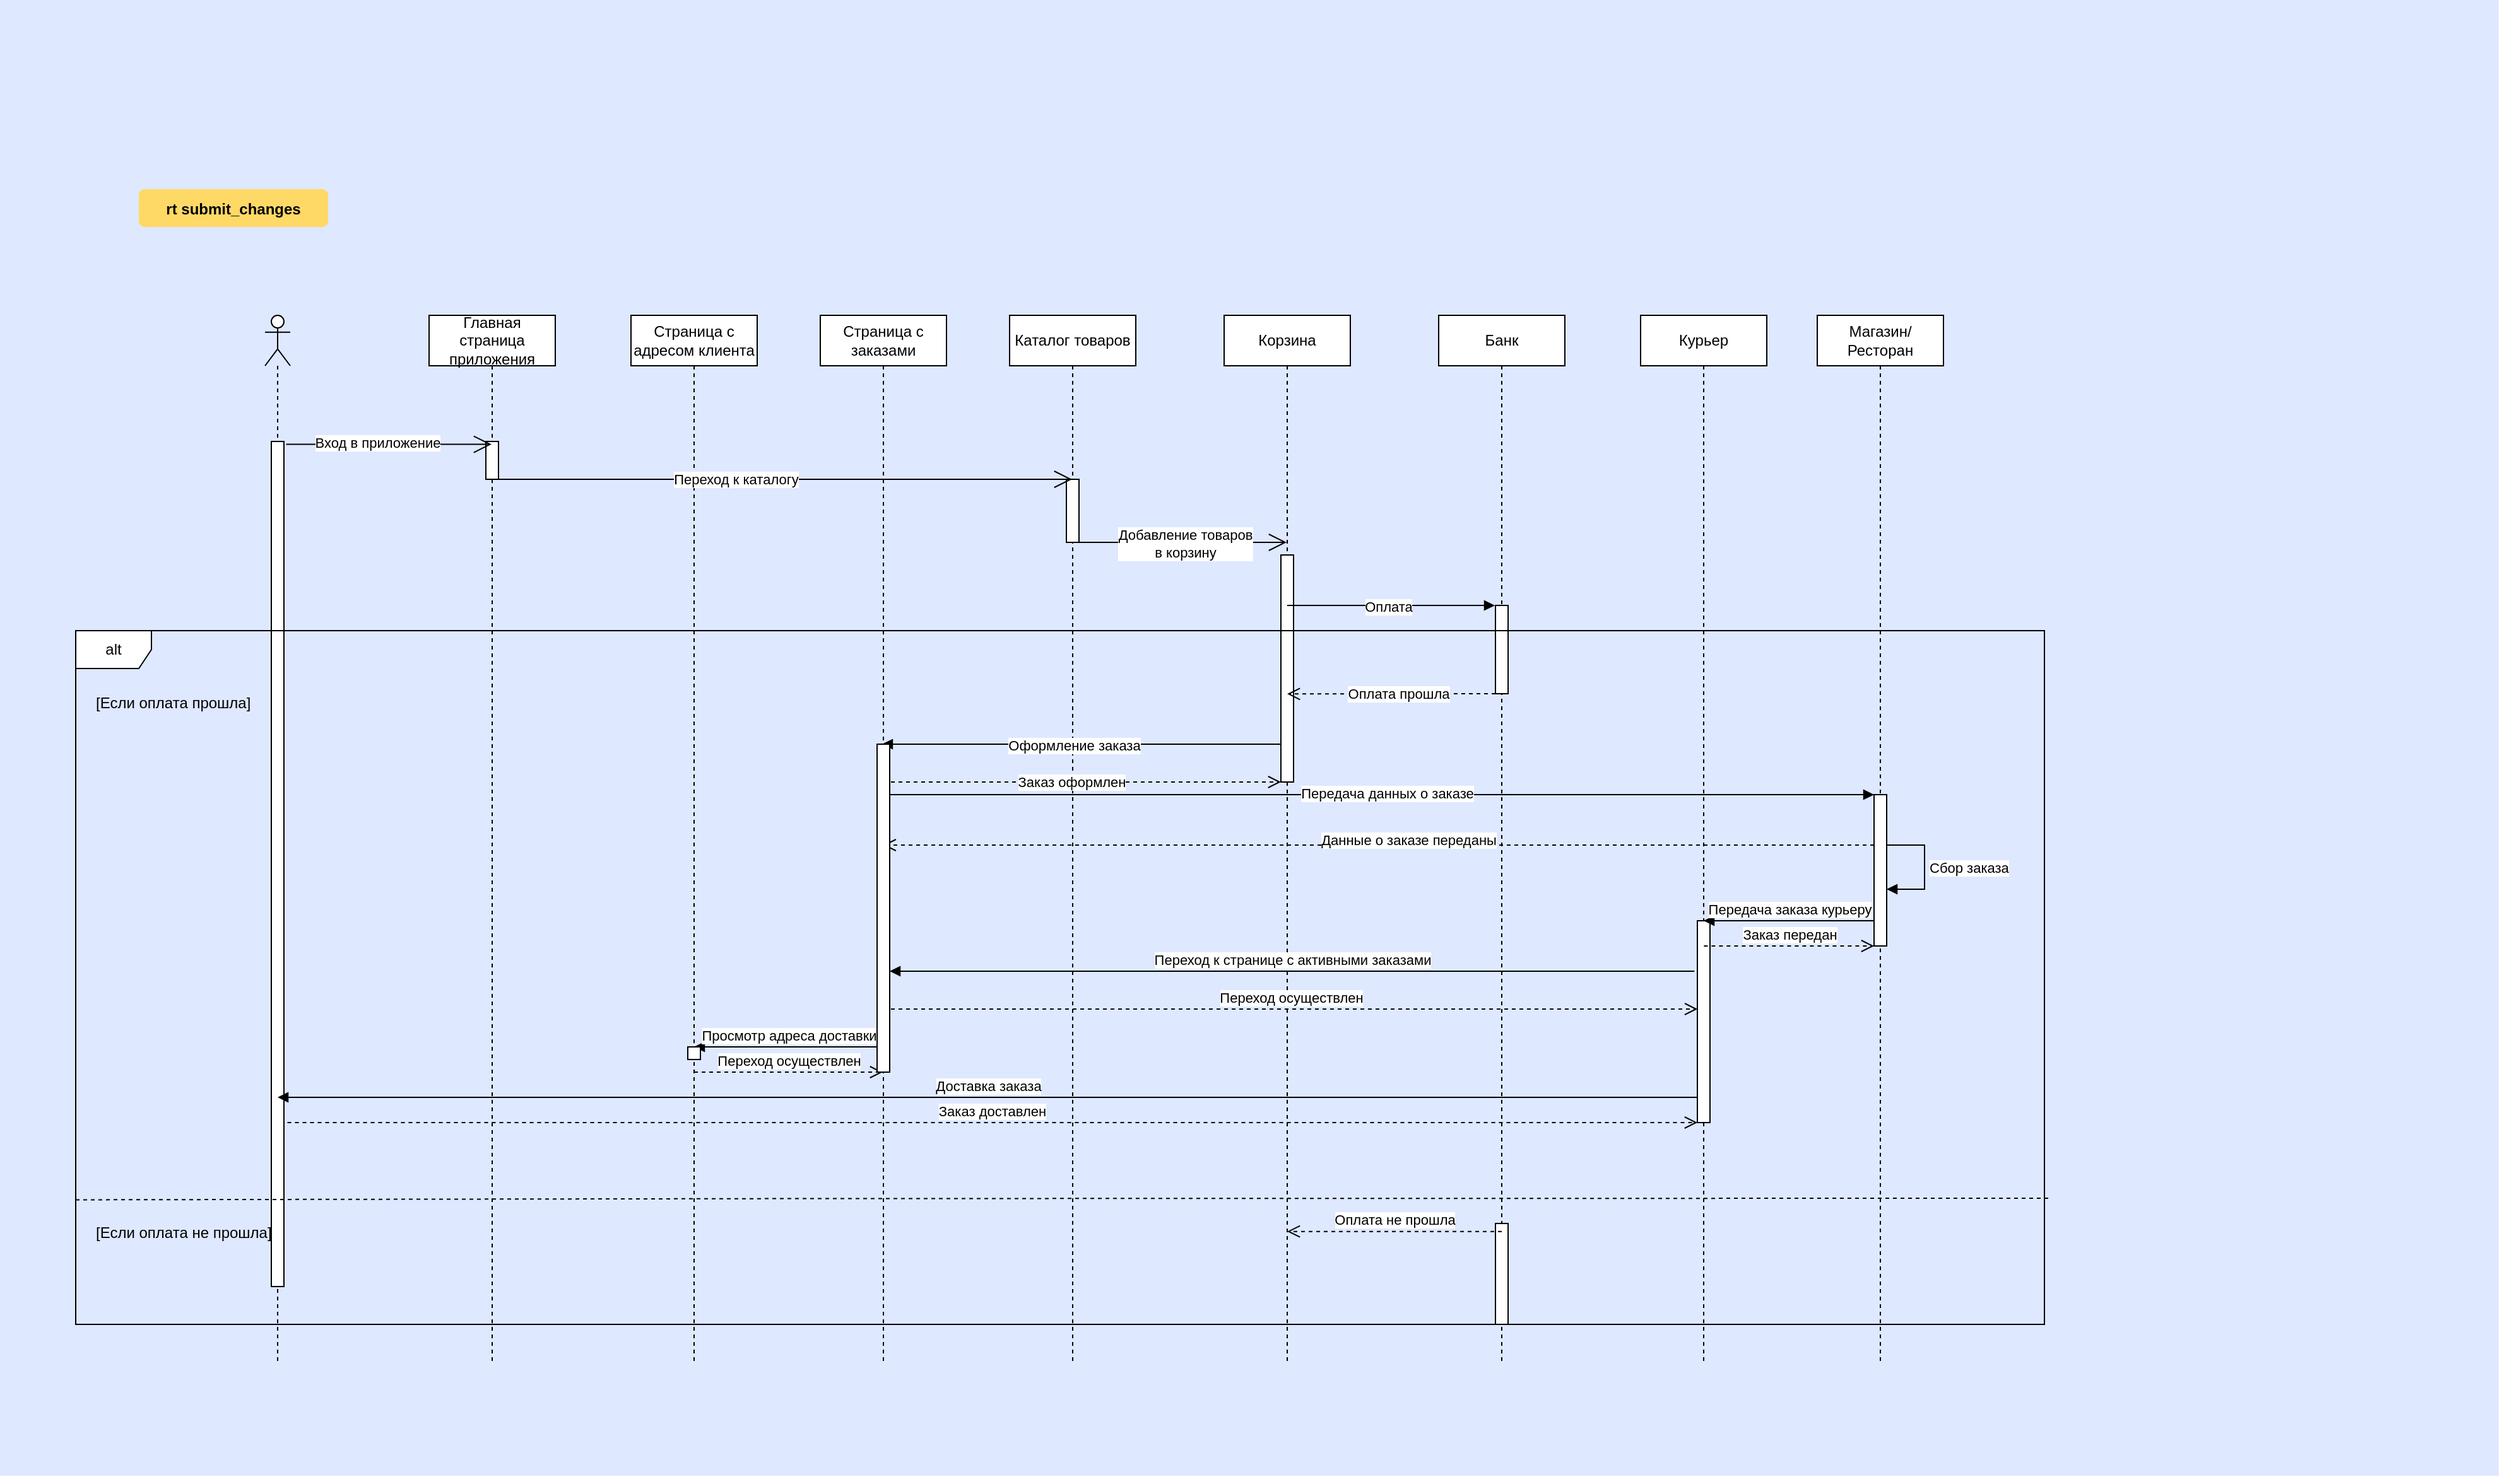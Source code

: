 <mxfile version="24.4.4" type="github">
  <diagram name="Page-1" id="9361dd3d-8414-5efd-6122-117bd74ce7a7">
    <mxGraphModel dx="729" dy="586" grid="1" gridSize="10" guides="1" tooltips="1" connect="1" arrows="1" fold="1" page="0" pageScale="1.5" pageWidth="826" pageHeight="1169" background="none" math="0" shadow="0">
      <root>
        <mxCell id="0" />
        <mxCell id="1" parent="0" />
        <mxCell id="69" value="" style="fillColor=#DEE8FF;strokeColor=none" parent="1" vertex="1">
          <mxGeometry x="-60" y="-130" width="1980" height="1170" as="geometry" />
        </mxCell>
        <mxCell id="71" value="rt submit_changes" style="rounded=1;fontStyle=1;fillColor=#FFD966;strokeColor=none" parent="1" vertex="1">
          <mxGeometry x="50" y="20" width="150" height="30" as="geometry" />
        </mxCell>
        <mxCell id="UPtsHk0D0u4_NF4o992L-101" value="Главная страница приложения" style="shape=umlLifeline;perimeter=lifelinePerimeter;whiteSpace=wrap;html=1;container=1;dropTarget=0;collapsible=0;recursiveResize=0;outlineConnect=0;portConstraint=eastwest;newEdgeStyle={&quot;curved&quot;:0,&quot;rounded&quot;:0};" parent="1" vertex="1">
          <mxGeometry x="280" y="120" width="100" height="830" as="geometry" />
        </mxCell>
        <mxCell id="_cgKuGow4p5AxRxBIo20-82" value="" style="html=1;points=[[0,0,0,0,5],[0,1,0,0,-5],[1,0,0,0,5],[1,1,0,0,-5]];perimeter=orthogonalPerimeter;outlineConnect=0;targetShapes=umlLifeline;portConstraint=eastwest;newEdgeStyle={&quot;curved&quot;:0,&quot;rounded&quot;:0};" vertex="1" parent="UPtsHk0D0u4_NF4o992L-101">
          <mxGeometry x="45" y="100" width="10" height="30" as="geometry" />
        </mxCell>
        <mxCell id="UPtsHk0D0u4_NF4o992L-102" value="Каталог товаров" style="shape=umlLifeline;perimeter=lifelinePerimeter;whiteSpace=wrap;html=1;container=1;dropTarget=0;collapsible=0;recursiveResize=0;outlineConnect=0;portConstraint=eastwest;newEdgeStyle={&quot;curved&quot;:0,&quot;rounded&quot;:0};" parent="1" vertex="1">
          <mxGeometry x="740" y="120" width="100" height="830" as="geometry" />
        </mxCell>
        <mxCell id="_cgKuGow4p5AxRxBIo20-85" value="" style="html=1;points=[[0,0,0,0,5],[0,1,0,0,-5],[1,0,0,0,5],[1,1,0,0,-5]];perimeter=orthogonalPerimeter;outlineConnect=0;targetShapes=umlLifeline;portConstraint=eastwest;newEdgeStyle={&quot;curved&quot;:0,&quot;rounded&quot;:0};" vertex="1" parent="UPtsHk0D0u4_NF4o992L-102">
          <mxGeometry x="45" y="130" width="10" height="50" as="geometry" />
        </mxCell>
        <mxCell id="UPtsHk0D0u4_NF4o992L-103" value="Корзина" style="shape=umlLifeline;perimeter=lifelinePerimeter;whiteSpace=wrap;html=1;container=1;dropTarget=0;collapsible=0;recursiveResize=0;outlineConnect=0;portConstraint=eastwest;newEdgeStyle={&quot;curved&quot;:0,&quot;rounded&quot;:0};" parent="1" vertex="1">
          <mxGeometry x="910" y="120" width="100" height="830" as="geometry" />
        </mxCell>
        <mxCell id="_cgKuGow4p5AxRxBIo20-86" value="" style="html=1;points=[[0,0,0,0,5],[0,1,0,0,-5],[1,0,0,0,5],[1,1,0,0,-5]];perimeter=orthogonalPerimeter;outlineConnect=0;targetShapes=umlLifeline;portConstraint=eastwest;newEdgeStyle={&quot;curved&quot;:0,&quot;rounded&quot;:0};" vertex="1" parent="UPtsHk0D0u4_NF4o992L-103">
          <mxGeometry x="45" y="190" width="10" height="180" as="geometry" />
        </mxCell>
        <mxCell id="UPtsHk0D0u4_NF4o992L-104" value="Банк" style="shape=umlLifeline;perimeter=lifelinePerimeter;whiteSpace=wrap;html=1;container=1;dropTarget=0;collapsible=0;recursiveResize=0;outlineConnect=0;portConstraint=eastwest;newEdgeStyle={&quot;curved&quot;:0,&quot;rounded&quot;:0};" parent="1" vertex="1">
          <mxGeometry x="1080" y="120" width="100" height="830" as="geometry" />
        </mxCell>
        <mxCell id="_cgKuGow4p5AxRxBIo20-91" value="" style="html=1;points=[[0,0,0,0,5],[0,1,0,0,-5],[1,0,0,0,5],[1,1,0,0,-5]];perimeter=orthogonalPerimeter;outlineConnect=0;targetShapes=umlLifeline;portConstraint=eastwest;newEdgeStyle={&quot;curved&quot;:0,&quot;rounded&quot;:0};" vertex="1" parent="UPtsHk0D0u4_NF4o992L-104">
          <mxGeometry x="45" y="230" width="10" height="70" as="geometry" />
        </mxCell>
        <mxCell id="_cgKuGow4p5AxRxBIo20-146" value="" style="html=1;points=[[0,0,0,0,5],[0,1,0,0,-5],[1,0,0,0,5],[1,1,0,0,-5]];perimeter=orthogonalPerimeter;outlineConnect=0;targetShapes=umlLifeline;portConstraint=eastwest;newEdgeStyle={&quot;curved&quot;:0,&quot;rounded&quot;:0};" vertex="1" parent="UPtsHk0D0u4_NF4o992L-104">
          <mxGeometry x="45" y="720" width="10" height="80" as="geometry" />
        </mxCell>
        <mxCell id="UPtsHk0D0u4_NF4o992L-105" value="Курьер" style="shape=umlLifeline;perimeter=lifelinePerimeter;whiteSpace=wrap;html=1;container=1;dropTarget=0;collapsible=0;recursiveResize=0;outlineConnect=0;portConstraint=eastwest;newEdgeStyle={&quot;curved&quot;:0,&quot;rounded&quot;:0};" parent="1" vertex="1">
          <mxGeometry x="1240" y="120" width="100" height="830" as="geometry" />
        </mxCell>
        <mxCell id="_cgKuGow4p5AxRxBIo20-142" value="" style="html=1;points=[[0,0,0,0,5],[0,1,0,0,-5],[1,0,0,0,5],[1,1,0,0,-5]];perimeter=orthogonalPerimeter;outlineConnect=0;targetShapes=umlLifeline;portConstraint=eastwest;newEdgeStyle={&quot;curved&quot;:0,&quot;rounded&quot;:0};" vertex="1" parent="UPtsHk0D0u4_NF4o992L-105">
          <mxGeometry x="45" y="480" width="10" height="160" as="geometry" />
        </mxCell>
        <mxCell id="UPtsHk0D0u4_NF4o992L-106" value="Магазин/Ресторан" style="shape=umlLifeline;perimeter=lifelinePerimeter;whiteSpace=wrap;html=1;container=1;dropTarget=0;collapsible=0;recursiveResize=0;outlineConnect=0;portConstraint=eastwest;newEdgeStyle={&quot;curved&quot;:0,&quot;rounded&quot;:0};" parent="1" vertex="1">
          <mxGeometry x="1380" y="120" width="100" height="830" as="geometry" />
        </mxCell>
        <mxCell id="_cgKuGow4p5AxRxBIo20-131" value="" style="html=1;points=[[0,0,0,0,5],[0,1,0,0,-5],[1,0,0,0,5],[1,1,0,0,-5]];perimeter=orthogonalPerimeter;outlineConnect=0;targetShapes=umlLifeline;portConstraint=eastwest;newEdgeStyle={&quot;curved&quot;:0,&quot;rounded&quot;:0};" vertex="1" parent="UPtsHk0D0u4_NF4o992L-106">
          <mxGeometry x="45" y="380" width="10" height="120" as="geometry" />
        </mxCell>
        <mxCell id="_cgKuGow4p5AxRxBIo20-132" value="Сбор заказа" style="html=1;align=left;spacingLeft=2;endArrow=block;rounded=0;edgeStyle=orthogonalEdgeStyle;curved=0;rounded=0;" edge="1" target="_cgKuGow4p5AxRxBIo20-131" parent="UPtsHk0D0u4_NF4o992L-106">
          <mxGeometry relative="1" as="geometry">
            <mxPoint x="55" y="420" as="sourcePoint" />
            <Array as="points">
              <mxPoint x="85" y="420" />
              <mxPoint x="85" y="455" />
            </Array>
            <mxPoint x="60" y="455.0" as="targetPoint" />
          </mxGeometry>
        </mxCell>
        <mxCell id="UPtsHk0D0u4_NF4o992L-107" value="" style="endArrow=open;endFill=1;endSize=12;html=1;rounded=0;exitX=0.056;exitY=1.242;exitDx=0;exitDy=0;exitPerimeter=0;" parent="1" target="UPtsHk0D0u4_NF4o992L-101" edge="1">
          <mxGeometry width="160" relative="1" as="geometry">
            <mxPoint x="166.72" y="222.292" as="sourcePoint" />
            <mxPoint x="330" y="220" as="targetPoint" />
          </mxGeometry>
        </mxCell>
        <mxCell id="_cgKuGow4p5AxRxBIo20-122" value="Вход в приложение" style="edgeLabel;html=1;align=center;verticalAlign=middle;resizable=0;points=[];" vertex="1" connectable="0" parent="UPtsHk0D0u4_NF4o992L-107">
          <mxGeometry x="-0.488" y="-3" relative="1" as="geometry">
            <mxPoint x="31" y="-5" as="offset" />
          </mxGeometry>
        </mxCell>
        <mxCell id="_cgKuGow4p5AxRxBIo20-76" value="" style="shape=umlLifeline;perimeter=lifelinePerimeter;whiteSpace=wrap;html=1;container=1;dropTarget=0;collapsible=0;recursiveResize=0;outlineConnect=0;portConstraint=eastwest;newEdgeStyle={&quot;curved&quot;:0,&quot;rounded&quot;:0};participant=umlActor;" vertex="1" parent="1">
          <mxGeometry x="150" y="120" width="20" height="830" as="geometry" />
        </mxCell>
        <mxCell id="_cgKuGow4p5AxRxBIo20-77" value="" style="html=1;points=[[0,0,0,0,5],[0,1,0,0,-5],[1,0,0,0,5],[1,1,0,0,-5]];perimeter=orthogonalPerimeter;outlineConnect=0;targetShapes=umlLifeline;portConstraint=eastwest;newEdgeStyle={&quot;curved&quot;:0,&quot;rounded&quot;:0};" vertex="1" parent="_cgKuGow4p5AxRxBIo20-76">
          <mxGeometry x="5" y="100" width="10" height="670" as="geometry" />
        </mxCell>
        <mxCell id="_cgKuGow4p5AxRxBIo20-78" value="Страница с адресом клиента" style="shape=umlLifeline;perimeter=lifelinePerimeter;whiteSpace=wrap;html=1;container=1;dropTarget=0;collapsible=0;recursiveResize=0;outlineConnect=0;portConstraint=eastwest;newEdgeStyle={&quot;curved&quot;:0,&quot;rounded&quot;:0};" vertex="1" parent="1">
          <mxGeometry x="440" y="120" width="100" height="830" as="geometry" />
        </mxCell>
        <mxCell id="_cgKuGow4p5AxRxBIo20-83" value="" style="endArrow=open;endFill=1;endSize=12;html=1;rounded=0;" edge="1" parent="1" target="UPtsHk0D0u4_NF4o992L-102">
          <mxGeometry width="160" relative="1" as="geometry">
            <mxPoint x="330" y="250" as="sourcePoint" />
            <mxPoint x="490" y="250" as="targetPoint" />
          </mxGeometry>
        </mxCell>
        <mxCell id="_cgKuGow4p5AxRxBIo20-121" value="Переход к каталогу" style="edgeLabel;html=1;align=center;verticalAlign=middle;resizable=0;points=[];" vertex="1" connectable="0" parent="_cgKuGow4p5AxRxBIo20-83">
          <mxGeometry x="-0.163" relative="1" as="geometry">
            <mxPoint as="offset" />
          </mxGeometry>
        </mxCell>
        <mxCell id="_cgKuGow4p5AxRxBIo20-84" value="" style="endArrow=open;endFill=1;endSize=12;html=1;rounded=0;" edge="1" parent="1">
          <mxGeometry width="160" relative="1" as="geometry">
            <mxPoint x="788.5" y="300" as="sourcePoint" />
            <mxPoint x="959.5" y="300" as="targetPoint" />
          </mxGeometry>
        </mxCell>
        <mxCell id="_cgKuGow4p5AxRxBIo20-120" value="Добавление товаров&lt;div&gt;в корзину&lt;/div&gt;" style="edgeLabel;html=1;align=center;verticalAlign=middle;resizable=0;points=[];" vertex="1" connectable="0" parent="_cgKuGow4p5AxRxBIo20-84">
          <mxGeometry x="0.056" y="-1" relative="1" as="geometry">
            <mxPoint as="offset" />
          </mxGeometry>
        </mxCell>
        <mxCell id="_cgKuGow4p5AxRxBIo20-87" value="" style="html=1;verticalAlign=bottom;endArrow=block;curved=0;rounded=0;" edge="1" parent="1">
          <mxGeometry width="80" relative="1" as="geometry">
            <mxPoint x="960" y="350.0" as="sourcePoint" />
            <mxPoint x="1124.5" y="350.0" as="targetPoint" />
          </mxGeometry>
        </mxCell>
        <mxCell id="_cgKuGow4p5AxRxBIo20-119" value="Оплата" style="edgeLabel;html=1;align=center;verticalAlign=middle;resizable=0;points=[];" vertex="1" connectable="0" parent="_cgKuGow4p5AxRxBIo20-87">
          <mxGeometry x="-0.03" y="-1" relative="1" as="geometry">
            <mxPoint as="offset" />
          </mxGeometry>
        </mxCell>
        <mxCell id="_cgKuGow4p5AxRxBIo20-90" value="alt" style="shape=umlFrame;whiteSpace=wrap;html=1;pointerEvents=0;" vertex="1" parent="1">
          <mxGeometry y="370" width="1560" height="550" as="geometry" />
        </mxCell>
        <mxCell id="_cgKuGow4p5AxRxBIo20-93" value="" style="endArrow=none;dashed=1;html=1;rounded=0;exitX=-0.003;exitY=0.5;exitDx=0;exitDy=0;exitPerimeter=0;entryX=1;entryY=0.497;entryDx=0;entryDy=0;entryPerimeter=0;" edge="1" parent="1">
          <mxGeometry width="50" height="50" relative="1" as="geometry">
            <mxPoint x="1.634e-13" y="821.23" as="sourcePoint" />
            <mxPoint x="1564.68" y="820" as="targetPoint" />
            <Array as="points">
              <mxPoint x="594.68" y="820.23" />
            </Array>
          </mxGeometry>
        </mxCell>
        <mxCell id="_cgKuGow4p5AxRxBIo20-94" value="[Если оплата прошла]" style="text;strokeColor=none;fillColor=none;align=left;verticalAlign=middle;spacingTop=-1;spacingLeft=4;spacingRight=4;rotatable=0;labelPosition=right;points=[];portConstraint=eastwest;" vertex="1" parent="1">
          <mxGeometry x="10" y="420" height="14" as="geometry" />
        </mxCell>
        <mxCell id="_cgKuGow4p5AxRxBIo20-95" value="[Если оплата не прошла]" style="text;strokeColor=none;fillColor=none;align=left;verticalAlign=middle;spacingTop=-1;spacingLeft=4;spacingRight=4;rotatable=0;labelPosition=right;points=[];portConstraint=eastwest;" vertex="1" parent="1">
          <mxGeometry x="-10" y="840" width="20" height="14" as="geometry" />
        </mxCell>
        <mxCell id="_cgKuGow4p5AxRxBIo20-96" value="" style="html=1;verticalAlign=bottom;endArrow=open;dashed=1;endSize=8;curved=0;rounded=0;exitX=0.5;exitY=0.195;exitDx=0;exitDy=0;exitPerimeter=0;" edge="1" parent="1">
          <mxGeometry relative="1" as="geometry">
            <mxPoint x="1125" y="420.0" as="sourcePoint" />
            <mxPoint x="960" y="420.15" as="targetPoint" />
            <Array as="points">
              <mxPoint x="1025" y="420.15" />
            </Array>
          </mxGeometry>
        </mxCell>
        <mxCell id="_cgKuGow4p5AxRxBIo20-116" value="Оплата прошла" style="edgeLabel;html=1;align=center;verticalAlign=middle;resizable=0;points=[];" vertex="1" connectable="0" parent="_cgKuGow4p5AxRxBIo20-96">
          <mxGeometry x="-0.058" relative="1" as="geometry">
            <mxPoint as="offset" />
          </mxGeometry>
        </mxCell>
        <mxCell id="_cgKuGow4p5AxRxBIo20-97" value="" style="text;strokeColor=none;fillColor=none;align=left;verticalAlign=middle;spacingTop=-1;spacingLeft=4;spacingRight=4;rotatable=0;labelPosition=right;points=[];portConstraint=eastwest;" vertex="1" parent="1">
          <mxGeometry x="700" y="500" width="20" height="14" as="geometry" />
        </mxCell>
        <mxCell id="_cgKuGow4p5AxRxBIo20-98" value="Страница с заказами" style="shape=umlLifeline;perimeter=lifelinePerimeter;whiteSpace=wrap;html=1;container=1;dropTarget=0;collapsible=0;recursiveResize=0;outlineConnect=0;portConstraint=eastwest;newEdgeStyle={&quot;curved&quot;:0,&quot;rounded&quot;:0};" vertex="1" parent="1">
          <mxGeometry x="590" y="120" width="100" height="830" as="geometry" />
        </mxCell>
        <mxCell id="_cgKuGow4p5AxRxBIo20-100" value="" style="html=1;verticalAlign=bottom;endArrow=block;curved=0;rounded=0;" edge="1" parent="1">
          <mxGeometry width="80" relative="1" as="geometry">
            <mxPoint x="955" y="460.0" as="sourcePoint" />
            <mxPoint x="638.962" y="460.0" as="targetPoint" />
          </mxGeometry>
        </mxCell>
        <mxCell id="_cgKuGow4p5AxRxBIo20-117" value="Оформление заказа" style="edgeLabel;html=1;align=center;verticalAlign=middle;resizable=0;points=[];" vertex="1" connectable="0" parent="_cgKuGow4p5AxRxBIo20-100">
          <mxGeometry x="0.15" y="1" relative="1" as="geometry">
            <mxPoint x="17" as="offset" />
          </mxGeometry>
        </mxCell>
        <mxCell id="_cgKuGow4p5AxRxBIo20-106" value="" style="html=1;verticalAlign=bottom;endArrow=open;dashed=1;endSize=8;curved=0;rounded=0;" edge="1" parent="1" target="_cgKuGow4p5AxRxBIo20-86">
          <mxGeometry relative="1" as="geometry">
            <mxPoint x="640" y="490" as="sourcePoint" />
            <mxPoint x="949.83" y="490" as="targetPoint" />
          </mxGeometry>
        </mxCell>
        <mxCell id="_cgKuGow4p5AxRxBIo20-118" value="Заказ оформлен" style="edgeLabel;html=1;align=center;verticalAlign=middle;resizable=0;points=[];" vertex="1" connectable="0" parent="_cgKuGow4p5AxRxBIo20-106">
          <mxGeometry x="-0.298" y="1" relative="1" as="geometry">
            <mxPoint x="38" y="1" as="offset" />
          </mxGeometry>
        </mxCell>
        <mxCell id="_cgKuGow4p5AxRxBIo20-107" value="" style="text;strokeColor=none;fillColor=none;align=left;verticalAlign=middle;spacingTop=-1;spacingLeft=4;spacingRight=4;rotatable=0;labelPosition=right;points=[];portConstraint=eastwest;" vertex="1" parent="1">
          <mxGeometry x="820" y="500" width="20" height="14" as="geometry" />
        </mxCell>
        <mxCell id="_cgKuGow4p5AxRxBIo20-110" value="" style="html=1;verticalAlign=bottom;endArrow=block;curved=0;rounded=0;" edge="1" parent="1">
          <mxGeometry relative="1" as="geometry">
            <mxPoint x="640.371" y="500" as="sourcePoint" />
            <mxPoint x="1425" y="500" as="targetPoint" />
          </mxGeometry>
        </mxCell>
        <mxCell id="_cgKuGow4p5AxRxBIo20-115" value="Передача данных о заказе" style="edgeLabel;html=1;align=center;verticalAlign=middle;resizable=0;points=[];" vertex="1" connectable="0" parent="_cgKuGow4p5AxRxBIo20-110">
          <mxGeometry x="0.016" y="1" relative="1" as="geometry">
            <mxPoint as="offset" />
          </mxGeometry>
        </mxCell>
        <mxCell id="_cgKuGow4p5AxRxBIo20-111" value="" style="html=1;verticalAlign=bottom;endArrow=open;dashed=1;endSize=8;curved=0;rounded=0;" edge="1" source="_cgKuGow4p5AxRxBIo20-131" parent="1">
          <mxGeometry relative="1" as="geometry">
            <mxPoint x="639.833" y="540" as="targetPoint" />
            <mxPoint x="1420" y="540" as="sourcePoint" />
          </mxGeometry>
        </mxCell>
        <mxCell id="_cgKuGow4p5AxRxBIo20-114" value="Данные о заказе переданы" style="edgeLabel;html=1;align=center;verticalAlign=middle;resizable=0;points=[];" vertex="1" connectable="0" parent="_cgKuGow4p5AxRxBIo20-111">
          <mxGeometry x="-0.06" y="-4" relative="1" as="geometry">
            <mxPoint as="offset" />
          </mxGeometry>
        </mxCell>
        <mxCell id="_cgKuGow4p5AxRxBIo20-128" value="Передача заказа курьеру" style="html=1;verticalAlign=bottom;endArrow=block;curved=0;rounded=0;" edge="1" parent="1" source="_cgKuGow4p5AxRxBIo20-131">
          <mxGeometry width="80" relative="1" as="geometry">
            <mxPoint x="1420" y="600" as="sourcePoint" />
            <mxPoint x="1290" y="600" as="targetPoint" />
          </mxGeometry>
        </mxCell>
        <mxCell id="_cgKuGow4p5AxRxBIo20-133" value="Заказ передан" style="html=1;verticalAlign=bottom;endArrow=open;dashed=1;endSize=8;curved=0;rounded=0;" edge="1" parent="1">
          <mxGeometry relative="1" as="geometry">
            <mxPoint x="1290.188" y="620" as="sourcePoint" />
            <mxPoint x="1425" y="620" as="targetPoint" />
          </mxGeometry>
        </mxCell>
        <mxCell id="_cgKuGow4p5AxRxBIo20-134" value="Переход к странице с активными заказами" style="html=1;verticalAlign=bottom;endArrow=block;curved=0;rounded=0;" edge="1" parent="1" target="_cgKuGow4p5AxRxBIo20-143">
          <mxGeometry width="80" relative="1" as="geometry">
            <mxPoint x="1282.63" y="640" as="sourcePoint" />
            <mxPoint x="637.361" y="640" as="targetPoint" />
          </mxGeometry>
        </mxCell>
        <mxCell id="_cgKuGow4p5AxRxBIo20-135" value="Переход осуществлен" style="html=1;verticalAlign=bottom;endArrow=open;dashed=1;endSize=8;curved=0;rounded=0;" edge="1" parent="1" source="_cgKuGow4p5AxRxBIo20-98">
          <mxGeometry relative="1" as="geometry">
            <mxPoint x="634.914" y="670.0" as="sourcePoint" />
            <mxPoint x="1285.09" y="670.0" as="targetPoint" />
          </mxGeometry>
        </mxCell>
        <mxCell id="_cgKuGow4p5AxRxBIo20-136" value="Просмотр адреса доставки" style="html=1;verticalAlign=bottom;endArrow=block;curved=0;rounded=0;" edge="1" parent="1" target="_cgKuGow4p5AxRxBIo20-78">
          <mxGeometry width="80" relative="1" as="geometry">
            <mxPoint x="639.5" y="700" as="sourcePoint" />
            <mxPoint x="500" y="700" as="targetPoint" />
          </mxGeometry>
        </mxCell>
        <mxCell id="_cgKuGow4p5AxRxBIo20-137" value="Переход осуществлен" style="html=1;verticalAlign=bottom;endArrow=open;dashed=1;endSize=8;curved=0;rounded=0;" edge="1" parent="1">
          <mxGeometry relative="1" as="geometry">
            <mxPoint x="490" y="720" as="sourcePoint" />
            <mxPoint x="639.5" y="720" as="targetPoint" />
          </mxGeometry>
        </mxCell>
        <mxCell id="_cgKuGow4p5AxRxBIo20-138" value="Доставка заказа" style="html=1;verticalAlign=bottom;endArrow=block;curved=0;rounded=0;" edge="1" parent="1" source="_cgKuGow4p5AxRxBIo20-142">
          <mxGeometry width="80" relative="1" as="geometry">
            <mxPoint x="80" y="740" as="sourcePoint" />
            <mxPoint x="160" y="740" as="targetPoint" />
          </mxGeometry>
        </mxCell>
        <mxCell id="_cgKuGow4p5AxRxBIo20-139" value="Заказ доставлен" style="html=1;verticalAlign=bottom;endArrow=open;dashed=1;endSize=8;curved=0;rounded=0;" edge="1" parent="1" target="_cgKuGow4p5AxRxBIo20-142">
          <mxGeometry relative="1" as="geometry">
            <mxPoint x="167.75" y="760" as="sourcePoint" />
            <mxPoint x="492.25" y="760" as="targetPoint" />
          </mxGeometry>
        </mxCell>
        <mxCell id="_cgKuGow4p5AxRxBIo20-143" value="" style="html=1;points=[[0,0,0,0,5],[0,1,0,0,-5],[1,0,0,0,5],[1,1,0,0,-5]];perimeter=orthogonalPerimeter;outlineConnect=0;targetShapes=umlLifeline;portConstraint=eastwest;newEdgeStyle={&quot;curved&quot;:0,&quot;rounded&quot;:0};" vertex="1" parent="1">
          <mxGeometry x="635" y="460" width="10" height="260" as="geometry" />
        </mxCell>
        <mxCell id="_cgKuGow4p5AxRxBIo20-144" value="" style="html=1;points=[[0,0,0,0,5],[0,1,0,0,-5],[1,0,0,0,5],[1,1,0,0,-5]];perimeter=orthogonalPerimeter;outlineConnect=0;targetShapes=umlLifeline;portConstraint=eastwest;newEdgeStyle={&quot;curved&quot;:0,&quot;rounded&quot;:0};" vertex="1" parent="1">
          <mxGeometry x="485" y="700" width="10" height="10" as="geometry" />
        </mxCell>
        <mxCell id="_cgKuGow4p5AxRxBIo20-145" value="Оплата не прошла" style="html=1;verticalAlign=bottom;endArrow=open;dashed=1;endSize=8;curved=0;rounded=0;" edge="1" parent="1" target="UPtsHk0D0u4_NF4o992L-103">
          <mxGeometry relative="1" as="geometry">
            <mxPoint x="1130" y="846.33" as="sourcePoint" />
            <mxPoint x="1050" y="846.33" as="targetPoint" />
          </mxGeometry>
        </mxCell>
      </root>
    </mxGraphModel>
  </diagram>
</mxfile>
